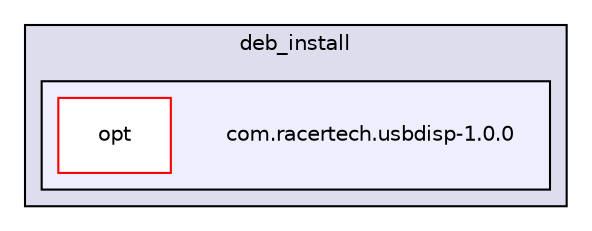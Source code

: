 digraph "/home/odin/Desktop/program/learn/usbdisp_linux/libusbdisp/deb_install/com.racertech.usbdisp-1.0.0" {
  compound=true
  node [ fontsize="10", fontname="Helvetica"];
  edge [ labelfontsize="10", labelfontname="Helvetica"];
  subgraph clusterdir_6881a464b95ad4897fc535b6214d7148 {
    graph [ bgcolor="#ddddee", pencolor="black", label="deb_install" fontname="Helvetica", fontsize="10", URL="dir_6881a464b95ad4897fc535b6214d7148.html"]
  subgraph clusterdir_84dfbc1ed328336dd41d5e08e7924e0e {
    graph [ bgcolor="#eeeeff", pencolor="black", label="" URL="dir_84dfbc1ed328336dd41d5e08e7924e0e.html"];
    dir_84dfbc1ed328336dd41d5e08e7924e0e [shape=plaintext label="com.racertech.usbdisp-1.0.0"];
  dir_77a6ffae82e8d0c0c33c48a68b6de22f [shape=box label="opt" fillcolor="white" style="filled" color="red" URL="dir_77a6ffae82e8d0c0c33c48a68b6de22f.html"];
  }
  }
}

